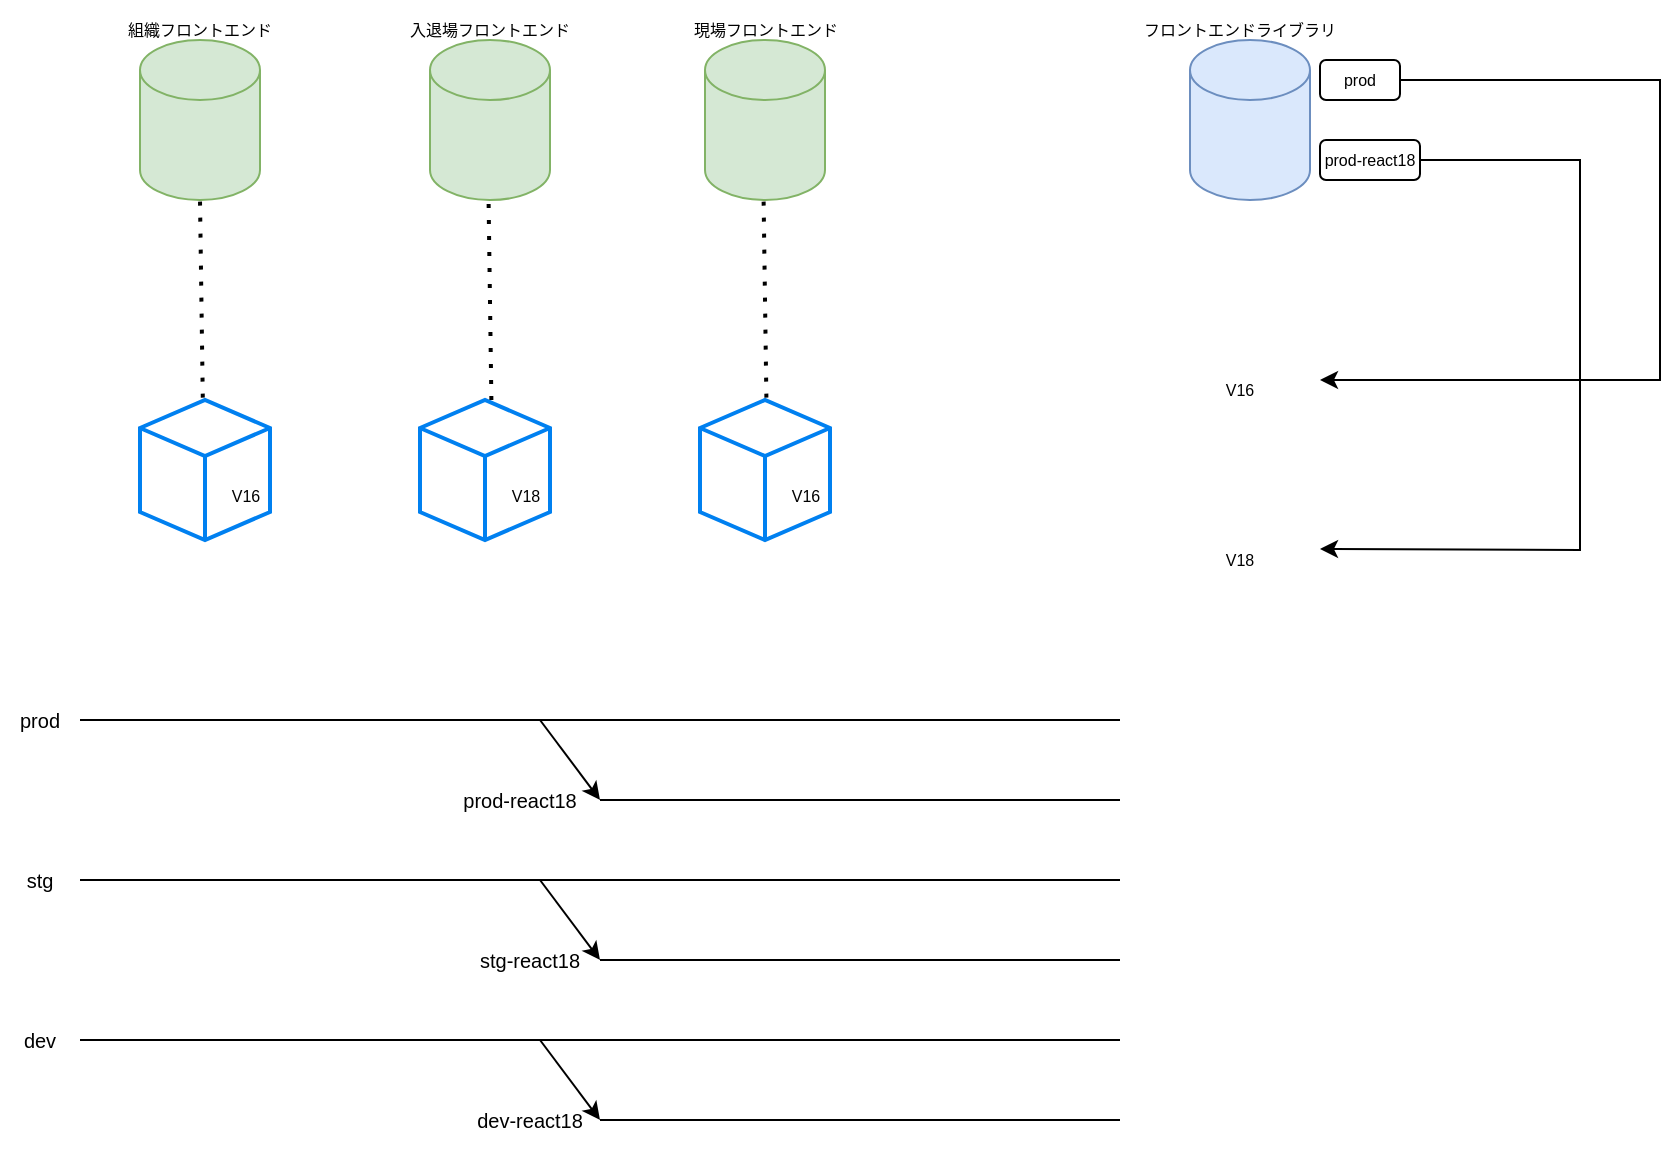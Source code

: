 <mxfile version="20.8.5" type="github">
  <diagram id="WpkYnD6l83_0RQSf9osd" name="ページ1">
    <mxGraphModel dx="1050" dy="602" grid="1" gridSize="10" guides="1" tooltips="1" connect="1" arrows="1" fold="1" page="1" pageScale="1" pageWidth="1920" pageHeight="1200" math="0" shadow="0">
      <root>
        <mxCell id="0" />
        <mxCell id="1" parent="0" />
        <mxCell id="6hjyb0fU1uYT03axCHp_-13" value="" style="group" vertex="1" connectable="0" parent="1">
          <mxGeometry x="230" y="120" width="80" height="100" as="geometry" />
        </mxCell>
        <mxCell id="6hjyb0fU1uYT03axCHp_-4" value="" style="shape=cylinder3;whiteSpace=wrap;html=1;boundedLbl=1;backgroundOutline=1;size=15;fillColor=#d5e8d4;strokeColor=#82b366;" vertex="1" parent="6hjyb0fU1uYT03axCHp_-13">
          <mxGeometry x="10" y="20" width="60" height="80" as="geometry" />
        </mxCell>
        <mxCell id="6hjyb0fU1uYT03axCHp_-5" value="組織フロントエンド" style="text;html=1;strokeColor=none;fillColor=none;align=center;verticalAlign=middle;whiteSpace=wrap;rounded=0;fontSize=8;" vertex="1" parent="6hjyb0fU1uYT03axCHp_-13">
          <mxGeometry width="80" height="30" as="geometry" />
        </mxCell>
        <mxCell id="6hjyb0fU1uYT03axCHp_-14" value="" style="group" vertex="1" connectable="0" parent="1">
          <mxGeometry x="370" y="120" width="90" height="100" as="geometry" />
        </mxCell>
        <mxCell id="6hjyb0fU1uYT03axCHp_-1" value="" style="shape=cylinder3;whiteSpace=wrap;html=1;boundedLbl=1;backgroundOutline=1;size=15;fillColor=#d5e8d4;strokeColor=#82b366;" vertex="1" parent="6hjyb0fU1uYT03axCHp_-14">
          <mxGeometry x="15" y="20" width="60" height="80" as="geometry" />
        </mxCell>
        <mxCell id="6hjyb0fU1uYT03axCHp_-12" value="入退場フロントエンド" style="text;html=1;strokeColor=none;fillColor=none;align=center;verticalAlign=middle;whiteSpace=wrap;rounded=0;fontSize=8;" vertex="1" parent="6hjyb0fU1uYT03axCHp_-14">
          <mxGeometry width="90" height="30" as="geometry" />
        </mxCell>
        <mxCell id="6hjyb0fU1uYT03axCHp_-19" value="" style="group" vertex="1" connectable="0" parent="1">
          <mxGeometry x="507.5" y="120" width="90" height="100" as="geometry" />
        </mxCell>
        <mxCell id="6hjyb0fU1uYT03axCHp_-20" value="" style="shape=cylinder3;whiteSpace=wrap;html=1;boundedLbl=1;backgroundOutline=1;size=15;fillColor=#d5e8d4;strokeColor=#82b366;" vertex="1" parent="6hjyb0fU1uYT03axCHp_-19">
          <mxGeometry x="15" y="20" width="60" height="80" as="geometry" />
        </mxCell>
        <mxCell id="6hjyb0fU1uYT03axCHp_-21" value="現場フロントエンド" style="text;html=1;strokeColor=none;fillColor=none;align=center;verticalAlign=middle;whiteSpace=wrap;rounded=0;fontSize=8;" vertex="1" parent="6hjyb0fU1uYT03axCHp_-19">
          <mxGeometry width="90" height="30" as="geometry" />
        </mxCell>
        <mxCell id="6hjyb0fU1uYT03axCHp_-22" value="" style="group" vertex="1" connectable="0" parent="1">
          <mxGeometry x="750" y="120" width="90" height="100" as="geometry" />
        </mxCell>
        <mxCell id="6hjyb0fU1uYT03axCHp_-23" value="" style="shape=cylinder3;whiteSpace=wrap;html=1;boundedLbl=1;backgroundOutline=1;size=15;fillColor=#dae8fc;strokeColor=#6c8ebf;" vertex="1" parent="6hjyb0fU1uYT03axCHp_-22">
          <mxGeometry x="15" y="20" width="60" height="80" as="geometry" />
        </mxCell>
        <mxCell id="6hjyb0fU1uYT03axCHp_-24" value="フロントエンドライブラリ" style="text;html=1;strokeColor=none;fillColor=none;align=center;verticalAlign=middle;whiteSpace=wrap;rounded=0;fontSize=8;" vertex="1" parent="6hjyb0fU1uYT03axCHp_-22">
          <mxGeometry x="-10" width="100" height="30" as="geometry" />
        </mxCell>
        <mxCell id="6hjyb0fU1uYT03axCHp_-32" value="" style="group" vertex="1" connectable="0" parent="1">
          <mxGeometry x="770" y="280" width="110" height="60" as="geometry" />
        </mxCell>
        <mxCell id="6hjyb0fU1uYT03axCHp_-27" value="" style="shape=image;html=1;verticalAlign=top;verticalLabelPosition=bottom;labelBackgroundColor=#ffffff;imageAspect=0;aspect=fixed;image=https://cdn0.iconfinder.com/data/icons/phosphor-thin-vol-3/256/package-thin-128.png;fontSize=8;imageBackground=default;" vertex="1" parent="6hjyb0fU1uYT03axCHp_-32">
          <mxGeometry width="60" height="60" as="geometry" />
        </mxCell>
        <mxCell id="6hjyb0fU1uYT03axCHp_-39" value="V16" style="text;html=1;strokeColor=none;fillColor=none;align=center;verticalAlign=middle;whiteSpace=wrap;rounded=0;fontSize=8;" vertex="1" parent="6hjyb0fU1uYT03axCHp_-32">
          <mxGeometry x="-10" y="20" width="60" height="30" as="geometry" />
        </mxCell>
        <mxCell id="6hjyb0fU1uYT03axCHp_-40" value="" style="group" vertex="1" connectable="0" parent="1">
          <mxGeometry x="770" y="364.5" width="110" height="60" as="geometry" />
        </mxCell>
        <mxCell id="6hjyb0fU1uYT03axCHp_-41" value="" style="shape=image;html=1;verticalAlign=top;verticalLabelPosition=bottom;labelBackgroundColor=#ffffff;imageAspect=0;aspect=fixed;image=https://cdn0.iconfinder.com/data/icons/phosphor-thin-vol-3/256/package-thin-128.png;fontSize=8;" vertex="1" parent="6hjyb0fU1uYT03axCHp_-40">
          <mxGeometry width="60" height="60" as="geometry" />
        </mxCell>
        <mxCell id="6hjyb0fU1uYT03axCHp_-42" value="V18" style="text;html=1;strokeColor=none;fillColor=none;align=center;verticalAlign=middle;whiteSpace=wrap;rounded=0;fontSize=8;" vertex="1" parent="6hjyb0fU1uYT03axCHp_-40">
          <mxGeometry x="-10" y="20" width="60" height="30" as="geometry" />
        </mxCell>
        <mxCell id="6hjyb0fU1uYT03axCHp_-55" value="" style="group" vertex="1" connectable="0" parent="1">
          <mxGeometry x="520" y="320" width="110" height="70" as="geometry" />
        </mxCell>
        <mxCell id="6hjyb0fU1uYT03axCHp_-26" value="" style="html=1;verticalLabelPosition=bottom;align=center;labelBackgroundColor=#ffffff;verticalAlign=top;strokeWidth=2;strokeColor=#0080F0;shadow=0;dashed=0;shape=mxgraph.ios7.icons.cube;fontSize=8;" vertex="1" parent="6hjyb0fU1uYT03axCHp_-55">
          <mxGeometry width="65" height="70" as="geometry" />
        </mxCell>
        <mxCell id="6hjyb0fU1uYT03axCHp_-46" value="" style="group" vertex="1" connectable="0" parent="6hjyb0fU1uYT03axCHp_-55">
          <mxGeometry x="40" y="30" width="70" height="30" as="geometry" />
        </mxCell>
        <mxCell id="6hjyb0fU1uYT03axCHp_-47" value="" style="shape=image;html=1;verticalAlign=top;verticalLabelPosition=bottom;labelBackgroundColor=#ffffff;imageAspect=0;aspect=fixed;image=https://cdn0.iconfinder.com/data/icons/phosphor-thin-vol-3/256/package-thin-128.png;fontSize=8;" vertex="1" parent="6hjyb0fU1uYT03axCHp_-46">
          <mxGeometry width="15.273" height="15.273" as="geometry" />
        </mxCell>
        <mxCell id="6hjyb0fU1uYT03axCHp_-48" value="V16" style="text;html=1;strokeColor=none;fillColor=none;align=center;verticalAlign=middle;whiteSpace=wrap;rounded=0;fontSize=8;" vertex="1" parent="6hjyb0fU1uYT03axCHp_-46">
          <mxGeometry x="-6.364" y="10.0" width="38.182" height="15" as="geometry" />
        </mxCell>
        <mxCell id="6hjyb0fU1uYT03axCHp_-56" value="" style="group" vertex="1" connectable="0" parent="1">
          <mxGeometry x="240" y="320" width="110" height="70" as="geometry" />
        </mxCell>
        <mxCell id="6hjyb0fU1uYT03axCHp_-57" value="" style="html=1;verticalLabelPosition=bottom;align=center;labelBackgroundColor=#ffffff;verticalAlign=top;strokeWidth=2;strokeColor=#0080F0;shadow=0;dashed=0;shape=mxgraph.ios7.icons.cube;fontSize=8;" vertex="1" parent="6hjyb0fU1uYT03axCHp_-56">
          <mxGeometry width="65" height="70" as="geometry" />
        </mxCell>
        <mxCell id="6hjyb0fU1uYT03axCHp_-58" value="" style="group" vertex="1" connectable="0" parent="6hjyb0fU1uYT03axCHp_-56">
          <mxGeometry x="40" y="30" width="70" height="30" as="geometry" />
        </mxCell>
        <mxCell id="6hjyb0fU1uYT03axCHp_-59" value="" style="shape=image;html=1;verticalAlign=top;verticalLabelPosition=bottom;labelBackgroundColor=#ffffff;imageAspect=0;aspect=fixed;image=https://cdn0.iconfinder.com/data/icons/phosphor-thin-vol-3/256/package-thin-128.png;fontSize=8;" vertex="1" parent="6hjyb0fU1uYT03axCHp_-58">
          <mxGeometry width="15.273" height="15.273" as="geometry" />
        </mxCell>
        <mxCell id="6hjyb0fU1uYT03axCHp_-60" value="V16" style="text;html=1;strokeColor=none;fillColor=none;align=center;verticalAlign=middle;whiteSpace=wrap;rounded=0;fontSize=8;" vertex="1" parent="6hjyb0fU1uYT03axCHp_-58">
          <mxGeometry x="-6.364" y="10.0" width="38.182" height="15" as="geometry" />
        </mxCell>
        <mxCell id="6hjyb0fU1uYT03axCHp_-61" value="" style="group" vertex="1" connectable="0" parent="1">
          <mxGeometry x="380" y="320" width="110" height="70" as="geometry" />
        </mxCell>
        <mxCell id="6hjyb0fU1uYT03axCHp_-62" value="" style="html=1;verticalLabelPosition=bottom;align=center;labelBackgroundColor=#ffffff;verticalAlign=top;strokeWidth=2;strokeColor=#0080F0;shadow=0;dashed=0;shape=mxgraph.ios7.icons.cube;fontSize=8;" vertex="1" parent="6hjyb0fU1uYT03axCHp_-61">
          <mxGeometry width="65" height="70" as="geometry" />
        </mxCell>
        <mxCell id="6hjyb0fU1uYT03axCHp_-63" value="" style="group" vertex="1" connectable="0" parent="6hjyb0fU1uYT03axCHp_-61">
          <mxGeometry x="40" y="30" width="70" height="30" as="geometry" />
        </mxCell>
        <mxCell id="6hjyb0fU1uYT03axCHp_-64" value="" style="shape=image;html=1;verticalAlign=top;verticalLabelPosition=bottom;labelBackgroundColor=#ffffff;imageAspect=0;aspect=fixed;image=https://cdn0.iconfinder.com/data/icons/phosphor-thin-vol-3/256/package-thin-128.png;fontSize=8;" vertex="1" parent="6hjyb0fU1uYT03axCHp_-63">
          <mxGeometry width="15.273" height="15.273" as="geometry" />
        </mxCell>
        <mxCell id="6hjyb0fU1uYT03axCHp_-65" value="V18" style="text;html=1;strokeColor=none;fillColor=none;align=center;verticalAlign=middle;whiteSpace=wrap;rounded=0;fontSize=8;" vertex="1" parent="6hjyb0fU1uYT03axCHp_-63">
          <mxGeometry x="-6.364" y="10.0" width="38.182" height="15" as="geometry" />
        </mxCell>
        <mxCell id="6hjyb0fU1uYT03axCHp_-77" style="edgeStyle=none;rounded=0;orthogonalLoop=1;jettySize=auto;html=1;entryX=1;entryY=0.5;entryDx=0;entryDy=0;fontSize=8;" edge="1" parent="1" source="6hjyb0fU1uYT03axCHp_-74" target="6hjyb0fU1uYT03axCHp_-27">
          <mxGeometry relative="1" as="geometry">
            <Array as="points">
              <mxPoint x="1000" y="160" />
              <mxPoint x="1000" y="310" />
            </Array>
          </mxGeometry>
        </mxCell>
        <mxCell id="6hjyb0fU1uYT03axCHp_-74" value="prod" style="rounded=1;whiteSpace=wrap;html=1;fontSize=8;" vertex="1" parent="1">
          <mxGeometry x="830" y="150" width="40" height="20" as="geometry" />
        </mxCell>
        <mxCell id="6hjyb0fU1uYT03axCHp_-78" style="edgeStyle=none;rounded=0;orthogonalLoop=1;jettySize=auto;html=1;entryX=1;entryY=0.5;entryDx=0;entryDy=0;fontSize=8;" edge="1" parent="1" source="6hjyb0fU1uYT03axCHp_-75" target="6hjyb0fU1uYT03axCHp_-41">
          <mxGeometry relative="1" as="geometry">
            <Array as="points">
              <mxPoint x="960" y="200" />
              <mxPoint x="960" y="395" />
            </Array>
          </mxGeometry>
        </mxCell>
        <mxCell id="6hjyb0fU1uYT03axCHp_-75" value="prod-react18" style="rounded=1;whiteSpace=wrap;html=1;fontSize=8;" vertex="1" parent="1">
          <mxGeometry x="830" y="190" width="50" height="20" as="geometry" />
        </mxCell>
        <mxCell id="6hjyb0fU1uYT03axCHp_-80" value="" style="endArrow=none;dashed=1;html=1;dashPattern=1 3;strokeWidth=2;rounded=0;fontSize=8;exitX=0.483;exitY=-0.017;exitDx=0;exitDy=0;exitPerimeter=0;" edge="1" parent="1" source="6hjyb0fU1uYT03axCHp_-57">
          <mxGeometry width="50" height="50" relative="1" as="geometry">
            <mxPoint x="270" y="310" as="sourcePoint" />
            <mxPoint x="270" y="220" as="targetPoint" />
          </mxGeometry>
        </mxCell>
        <mxCell id="6hjyb0fU1uYT03axCHp_-81" value="" style="endArrow=none;dashed=1;html=1;dashPattern=1 3;strokeWidth=2;rounded=0;fontSize=8;exitX=0.483;exitY=-0.017;exitDx=0;exitDy=0;exitPerimeter=0;" edge="1" parent="1">
          <mxGeometry width="50" height="50" relative="1" as="geometry">
            <mxPoint x="415.695" y="320.0" as="sourcePoint" />
            <mxPoint x="414.3" y="221.19" as="targetPoint" />
          </mxGeometry>
        </mxCell>
        <mxCell id="6hjyb0fU1uYT03axCHp_-82" value="" style="endArrow=none;dashed=1;html=1;dashPattern=1 3;strokeWidth=2;rounded=0;fontSize=8;exitX=0.483;exitY=-0.017;exitDx=0;exitDy=0;exitPerimeter=0;" edge="1" parent="1">
          <mxGeometry width="50" height="50" relative="1" as="geometry">
            <mxPoint x="553.195" y="318.81" as="sourcePoint" />
            <mxPoint x="551.8" y="220" as="targetPoint" />
          </mxGeometry>
        </mxCell>
        <mxCell id="6hjyb0fU1uYT03axCHp_-83" value="" style="endArrow=none;html=1;rounded=0;fontSize=8;" edge="1" parent="1">
          <mxGeometry width="50" height="50" relative="1" as="geometry">
            <mxPoint x="210" y="560" as="sourcePoint" />
            <mxPoint x="730" y="560" as="targetPoint" />
          </mxGeometry>
        </mxCell>
        <mxCell id="6hjyb0fU1uYT03axCHp_-85" value="" style="endArrow=none;html=1;rounded=0;fontSize=8;" edge="1" parent="1">
          <mxGeometry width="50" height="50" relative="1" as="geometry">
            <mxPoint x="210" y="640" as="sourcePoint" />
            <mxPoint x="730" y="640" as="targetPoint" />
          </mxGeometry>
        </mxCell>
        <mxCell id="6hjyb0fU1uYT03axCHp_-87" value="" style="endArrow=none;html=1;rounded=0;fontSize=8;" edge="1" parent="1">
          <mxGeometry width="50" height="50" relative="1" as="geometry">
            <mxPoint x="210" y="480" as="sourcePoint" />
            <mxPoint x="730" y="480" as="targetPoint" />
          </mxGeometry>
        </mxCell>
        <mxCell id="6hjyb0fU1uYT03axCHp_-89" value="&lt;font style=&quot;font-size: 10px;&quot;&gt;prod&lt;/font&gt;" style="text;html=1;strokeColor=none;fillColor=none;align=center;verticalAlign=middle;whiteSpace=wrap;rounded=0;fontSize=8;" vertex="1" parent="1">
          <mxGeometry x="170" y="460" width="40" height="40" as="geometry" />
        </mxCell>
        <mxCell id="6hjyb0fU1uYT03axCHp_-92" value="&lt;font style=&quot;font-size: 10px;&quot;&gt;stg&lt;/font&gt;" style="text;html=1;strokeColor=none;fillColor=none;align=center;verticalAlign=middle;whiteSpace=wrap;rounded=0;fontSize=8;" vertex="1" parent="1">
          <mxGeometry x="170" y="540" width="40" height="40" as="geometry" />
        </mxCell>
        <mxCell id="6hjyb0fU1uYT03axCHp_-93" value="&lt;font style=&quot;font-size: 10px;&quot;&gt;dev&lt;/font&gt;" style="text;html=1;strokeColor=none;fillColor=none;align=center;verticalAlign=middle;whiteSpace=wrap;rounded=0;fontSize=8;" vertex="1" parent="1">
          <mxGeometry x="170" y="620" width="40" height="40" as="geometry" />
        </mxCell>
        <mxCell id="6hjyb0fU1uYT03axCHp_-95" value="" style="group" vertex="1" connectable="0" parent="1">
          <mxGeometry x="440" y="500" width="290" height="40" as="geometry" />
        </mxCell>
        <mxCell id="6hjyb0fU1uYT03axCHp_-86" value="" style="endArrow=none;html=1;rounded=0;fontSize=8;" edge="1" parent="6hjyb0fU1uYT03axCHp_-95">
          <mxGeometry width="50" height="50" relative="1" as="geometry">
            <mxPoint x="30" y="20" as="sourcePoint" />
            <mxPoint x="290" y="20" as="targetPoint" />
          </mxGeometry>
        </mxCell>
        <mxCell id="6hjyb0fU1uYT03axCHp_-96" value="" style="group" vertex="1" connectable="0" parent="1">
          <mxGeometry x="440" y="580" width="290" height="40" as="geometry" />
        </mxCell>
        <mxCell id="6hjyb0fU1uYT03axCHp_-84" value="" style="endArrow=none;html=1;rounded=0;fontSize=8;" edge="1" parent="6hjyb0fU1uYT03axCHp_-96">
          <mxGeometry width="50" height="50" relative="1" as="geometry">
            <mxPoint x="30" y="20" as="sourcePoint" />
            <mxPoint x="290" y="20" as="targetPoint" />
          </mxGeometry>
        </mxCell>
        <mxCell id="6hjyb0fU1uYT03axCHp_-91" value="&lt;font style=&quot;font-size: 10px;&quot;&gt;stg-react18&lt;/font&gt;" style="text;html=1;strokeColor=none;fillColor=none;align=center;verticalAlign=middle;whiteSpace=wrap;rounded=0;fontSize=8;" vertex="1" parent="6hjyb0fU1uYT03axCHp_-96">
          <mxGeometry x="-40" width="70" height="40" as="geometry" />
        </mxCell>
        <mxCell id="6hjyb0fU1uYT03axCHp_-99" value="" style="endArrow=classic;html=1;rounded=0;fontSize=10;" edge="1" parent="6hjyb0fU1uYT03axCHp_-96">
          <mxGeometry width="50" height="50" relative="1" as="geometry">
            <mxPoint y="-20" as="sourcePoint" />
            <mxPoint x="30" y="20" as="targetPoint" />
          </mxGeometry>
        </mxCell>
        <mxCell id="6hjyb0fU1uYT03axCHp_-97" value="" style="group" vertex="1" connectable="0" parent="1">
          <mxGeometry x="440" y="660" width="290" height="40" as="geometry" />
        </mxCell>
        <mxCell id="6hjyb0fU1uYT03axCHp_-88" value="" style="endArrow=none;html=1;rounded=0;fontSize=8;" edge="1" parent="6hjyb0fU1uYT03axCHp_-97">
          <mxGeometry width="50" height="50" relative="1" as="geometry">
            <mxPoint x="30" y="20" as="sourcePoint" />
            <mxPoint x="290" y="20" as="targetPoint" />
          </mxGeometry>
        </mxCell>
        <mxCell id="6hjyb0fU1uYT03axCHp_-94" value="&lt;font style=&quot;font-size: 10px;&quot;&gt;dev-react18&lt;/font&gt;" style="text;html=1;strokeColor=none;fillColor=none;align=center;verticalAlign=middle;whiteSpace=wrap;rounded=0;fontSize=8;" vertex="1" parent="6hjyb0fU1uYT03axCHp_-97">
          <mxGeometry x="-40" width="70" height="40" as="geometry" />
        </mxCell>
        <mxCell id="6hjyb0fU1uYT03axCHp_-100" value="" style="endArrow=classic;html=1;rounded=0;fontSize=10;" edge="1" parent="6hjyb0fU1uYT03axCHp_-97">
          <mxGeometry width="50" height="50" relative="1" as="geometry">
            <mxPoint y="-20" as="sourcePoint" />
            <mxPoint x="30" y="20" as="targetPoint" />
          </mxGeometry>
        </mxCell>
        <mxCell id="6hjyb0fU1uYT03axCHp_-90" value="&lt;font style=&quot;font-size: 10px;&quot;&gt;prod-react18&lt;/font&gt;" style="text;html=1;strokeColor=none;fillColor=none;align=center;verticalAlign=middle;whiteSpace=wrap;rounded=0;fontSize=8;" vertex="1" parent="1">
          <mxGeometry x="400" y="500" width="60" height="40" as="geometry" />
        </mxCell>
        <mxCell id="6hjyb0fU1uYT03axCHp_-98" value="" style="endArrow=classic;html=1;rounded=0;fontSize=10;" edge="1" parent="1">
          <mxGeometry width="50" height="50" relative="1" as="geometry">
            <mxPoint x="440" y="480" as="sourcePoint" />
            <mxPoint x="470" y="520" as="targetPoint" />
          </mxGeometry>
        </mxCell>
      </root>
    </mxGraphModel>
  </diagram>
</mxfile>
